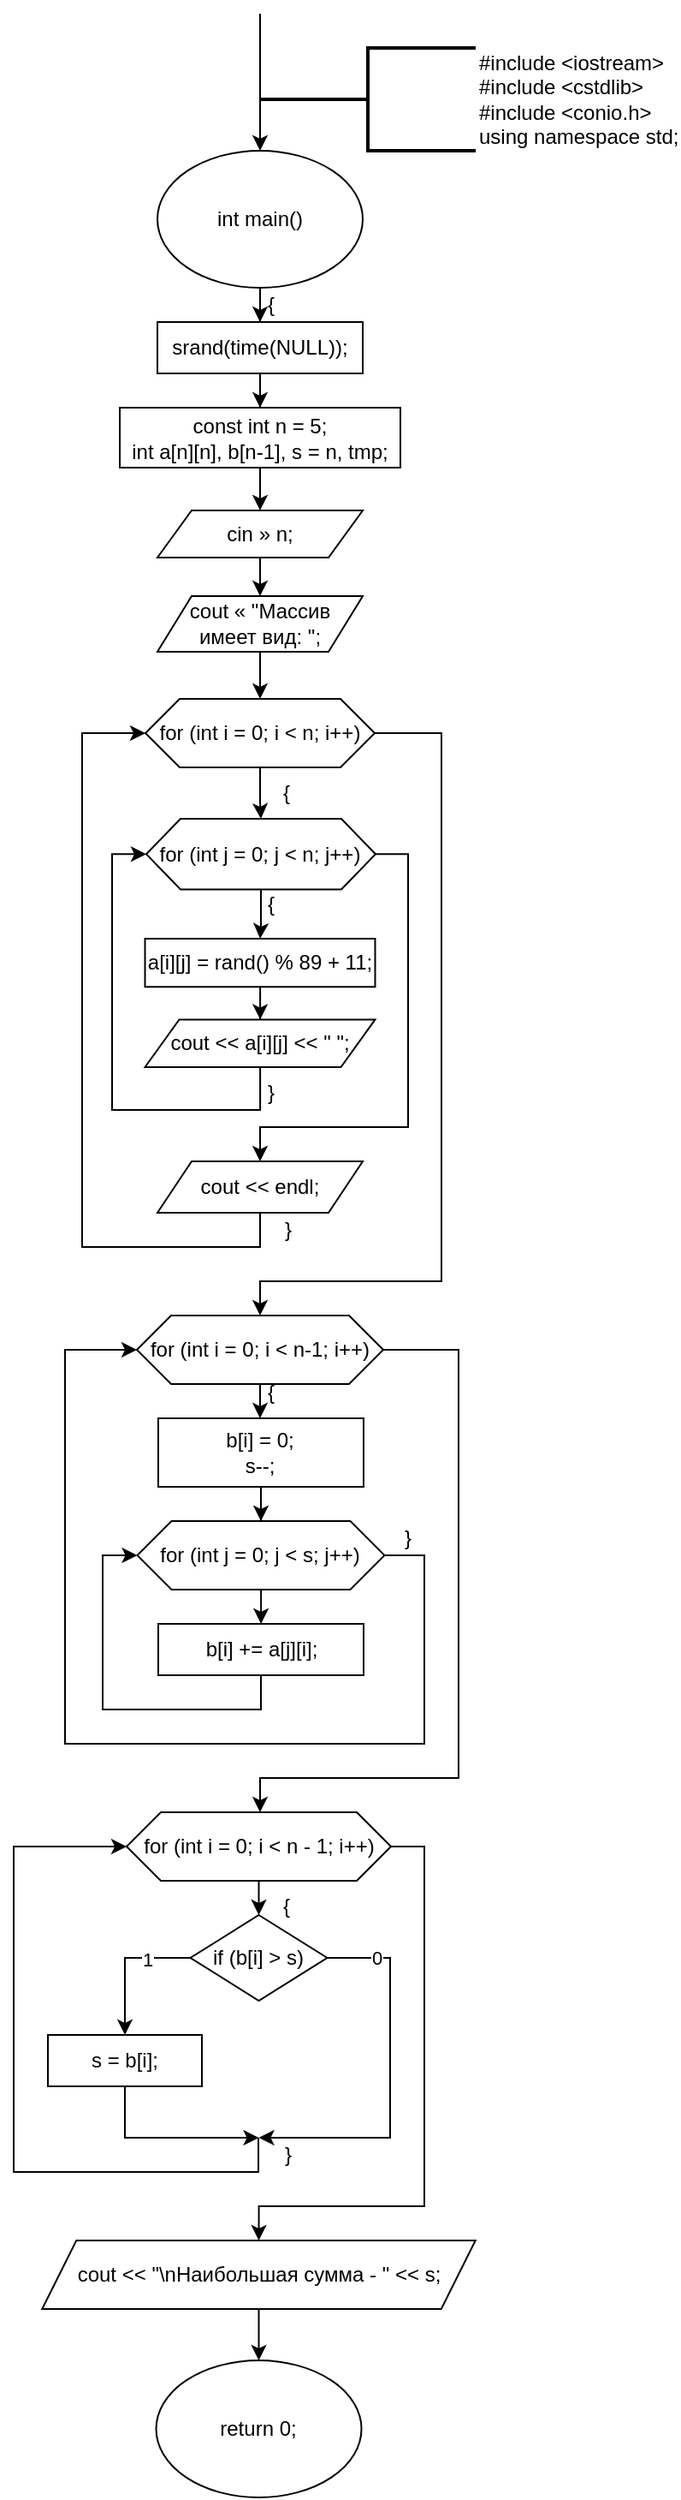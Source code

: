 <mxfile version="20.8.18" type="device"><diagram name="Страница 1" id="4q24hcVeFj39eQ6gwx61"><mxGraphModel dx="796" dy="455" grid="1" gridSize="10" guides="1" tooltips="1" connect="1" arrows="1" fold="1" page="1" pageScale="1" pageWidth="827" pageHeight="1169" math="0" shadow="0"><root><mxCell id="0"/><mxCell id="1" parent="0"/><mxCell id="_JMPxfAMt5yQpAcanKWn-5" value="" style="edgeStyle=orthogonalEdgeStyle;rounded=0;orthogonalLoop=1;jettySize=auto;html=1;" edge="1" parent="1" source="_JMPxfAMt5yQpAcanKWn-1" target="_JMPxfAMt5yQpAcanKWn-4"><mxGeometry relative="1" as="geometry"/></mxCell><mxCell id="_JMPxfAMt5yQpAcanKWn-1" value="int main()" style="ellipse;whiteSpace=wrap;html=1;" vertex="1" parent="1"><mxGeometry x="354" y="90" width="120" height="80" as="geometry"/></mxCell><mxCell id="_JMPxfAMt5yQpAcanKWn-2" value="" style="endArrow=classic;html=1;rounded=0;entryX=0.5;entryY=0;entryDx=0;entryDy=0;" edge="1" parent="1" target="_JMPxfAMt5yQpAcanKWn-1"><mxGeometry width="50" height="50" relative="1" as="geometry"><mxPoint x="414" y="10" as="sourcePoint"/><mxPoint x="440" y="390" as="targetPoint"/></mxGeometry></mxCell><mxCell id="_JMPxfAMt5yQpAcanKWn-3" value="&lt;div&gt;#include &amp;lt;iostream&amp;gt;&lt;/div&gt;&lt;div&gt;#include &amp;lt;cstdlib&amp;gt;&amp;nbsp;&lt;/div&gt;&lt;div&gt;#include &amp;lt;conio.h&amp;gt;&lt;/div&gt;&lt;div&gt;using namespace std;&lt;/div&gt;" style="strokeWidth=2;html=1;shape=mxgraph.flowchart.annotation_2;align=left;labelPosition=right;pointerEvents=1;" vertex="1" parent="1"><mxGeometry x="414" y="30" width="126" height="60" as="geometry"/></mxCell><mxCell id="_JMPxfAMt5yQpAcanKWn-7" value="" style="edgeStyle=orthogonalEdgeStyle;rounded=0;orthogonalLoop=1;jettySize=auto;html=1;" edge="1" parent="1" source="_JMPxfAMt5yQpAcanKWn-4" target="_JMPxfAMt5yQpAcanKWn-6"><mxGeometry relative="1" as="geometry"/></mxCell><mxCell id="_JMPxfAMt5yQpAcanKWn-4" value="srand(time(NULL));" style="whiteSpace=wrap;html=1;" vertex="1" parent="1"><mxGeometry x="354" y="190" width="120" height="30" as="geometry"/></mxCell><mxCell id="_JMPxfAMt5yQpAcanKWn-9" value="" style="edgeStyle=orthogonalEdgeStyle;rounded=0;orthogonalLoop=1;jettySize=auto;html=1;" edge="1" parent="1" source="_JMPxfAMt5yQpAcanKWn-6" target="_JMPxfAMt5yQpAcanKWn-8"><mxGeometry relative="1" as="geometry"/></mxCell><mxCell id="_JMPxfAMt5yQpAcanKWn-6" value="const int n = 5;&lt;br&gt;int a[n][n], b[n-1], s = n, tmp;" style="whiteSpace=wrap;html=1;" vertex="1" parent="1"><mxGeometry x="332" y="240" width="164" height="35" as="geometry"/></mxCell><mxCell id="_JMPxfAMt5yQpAcanKWn-11" value="" style="edgeStyle=orthogonalEdgeStyle;rounded=0;orthogonalLoop=1;jettySize=auto;html=1;" edge="1" parent="1" source="_JMPxfAMt5yQpAcanKWn-8" target="_JMPxfAMt5yQpAcanKWn-10"><mxGeometry relative="1" as="geometry"/></mxCell><mxCell id="_JMPxfAMt5yQpAcanKWn-8" value="cin » n;" style="shape=parallelogram;perimeter=parallelogramPerimeter;whiteSpace=wrap;html=1;fixedSize=1;" vertex="1" parent="1"><mxGeometry x="354" y="300" width="120" height="27.5" as="geometry"/></mxCell><mxCell id="_JMPxfAMt5yQpAcanKWn-13" value="" style="edgeStyle=orthogonalEdgeStyle;rounded=0;orthogonalLoop=1;jettySize=auto;html=1;" edge="1" parent="1" source="_JMPxfAMt5yQpAcanKWn-10" target="_JMPxfAMt5yQpAcanKWn-56"><mxGeometry relative="1" as="geometry"><mxPoint x="415" y="420" as="targetPoint"/></mxGeometry></mxCell><mxCell id="_JMPxfAMt5yQpAcanKWn-10" value="cout « &quot;Массив имеет вид: &quot;;" style="shape=parallelogram;perimeter=parallelogramPerimeter;whiteSpace=wrap;html=1;fixedSize=1;" vertex="1" parent="1"><mxGeometry x="354" y="350" width="120" height="32.5" as="geometry"/></mxCell><mxCell id="_JMPxfAMt5yQpAcanKWn-15" value="" style="edgeStyle=orthogonalEdgeStyle;rounded=0;orthogonalLoop=1;jettySize=auto;html=1;" edge="1" parent="1" source="_JMPxfAMt5yQpAcanKWn-12" target="_JMPxfAMt5yQpAcanKWn-14"><mxGeometry relative="1" as="geometry"/></mxCell><mxCell id="_JMPxfAMt5yQpAcanKWn-19" style="edgeStyle=orthogonalEdgeStyle;rounded=0;orthogonalLoop=1;jettySize=auto;html=1;entryX=0.5;entryY=0;entryDx=0;entryDy=0;" edge="1" parent="1" source="_JMPxfAMt5yQpAcanKWn-12" target="_JMPxfAMt5yQpAcanKWn-59"><mxGeometry relative="1" as="geometry"><mxPoint x="414.49" y="680" as="targetPoint"/><Array as="points"><mxPoint x="500.49" y="501"/><mxPoint x="500.49" y="660"/><mxPoint x="414.49" y="660"/></Array></mxGeometry></mxCell><mxCell id="_JMPxfAMt5yQpAcanKWn-12" value="for (int j = 0; j &amp;lt; n; j++)" style="shape=hexagon;perimeter=hexagonPerimeter2;whiteSpace=wrap;html=1;fixedSize=1;" vertex="1" parent="1"><mxGeometry x="347.49" y="480" width="134" height="41.25" as="geometry"/></mxCell><mxCell id="_JMPxfAMt5yQpAcanKWn-17" value="" style="edgeStyle=orthogonalEdgeStyle;rounded=0;orthogonalLoop=1;jettySize=auto;html=1;" edge="1" parent="1" source="_JMPxfAMt5yQpAcanKWn-14" target="_JMPxfAMt5yQpAcanKWn-16"><mxGeometry relative="1" as="geometry"/></mxCell><mxCell id="_JMPxfAMt5yQpAcanKWn-14" value="a[i][j] = rand() % 89 + 11;" style="whiteSpace=wrap;html=1;" vertex="1" parent="1"><mxGeometry x="346.75" y="550" width="134.49" height="28.13" as="geometry"/></mxCell><mxCell id="_JMPxfAMt5yQpAcanKWn-18" style="edgeStyle=orthogonalEdgeStyle;rounded=0;orthogonalLoop=1;jettySize=auto;html=1;entryX=0;entryY=0.5;entryDx=0;entryDy=0;" edge="1" parent="1" source="_JMPxfAMt5yQpAcanKWn-16" target="_JMPxfAMt5yQpAcanKWn-12"><mxGeometry relative="1" as="geometry"><Array as="points"><mxPoint x="414.49" y="650"/><mxPoint x="327.49" y="650"/><mxPoint x="327.49" y="501"/></Array></mxGeometry></mxCell><mxCell id="_JMPxfAMt5yQpAcanKWn-16" value="cout &amp;lt;&amp;lt; a[i][j] &amp;lt;&amp;lt; &quot; &quot;;" style="shape=parallelogram;perimeter=parallelogramPerimeter;whiteSpace=wrap;html=1;fixedSize=1;" vertex="1" parent="1"><mxGeometry x="346.75" y="597.2" width="134.49" height="27.8" as="geometry"/></mxCell><mxCell id="_JMPxfAMt5yQpAcanKWn-47" value="{" style="text;html=1;align=center;verticalAlign=middle;resizable=0;points=[];autosize=1;strokeColor=none;fillColor=none;" vertex="1" parent="1"><mxGeometry x="405" y="165" width="30" height="30" as="geometry"/></mxCell><mxCell id="_JMPxfAMt5yQpAcanKWn-48" value="{" style="text;html=1;align=center;verticalAlign=middle;resizable=0;points=[];autosize=1;strokeColor=none;fillColor=none;" vertex="1" parent="1"><mxGeometry x="405.49" y="515" width="30" height="30" as="geometry"/></mxCell><mxCell id="_JMPxfAMt5yQpAcanKWn-49" value="}" style="text;html=1;align=center;verticalAlign=middle;resizable=0;points=[];autosize=1;strokeColor=none;fillColor=none;" vertex="1" parent="1"><mxGeometry x="405.49" y="625" width="30" height="30" as="geometry"/></mxCell><mxCell id="_JMPxfAMt5yQpAcanKWn-58" style="edgeStyle=orthogonalEdgeStyle;rounded=0;orthogonalLoop=1;jettySize=auto;html=1;entryX=0.5;entryY=0;entryDx=0;entryDy=0;" edge="1" parent="1" source="_JMPxfAMt5yQpAcanKWn-56" target="_JMPxfAMt5yQpAcanKWn-12"><mxGeometry relative="1" as="geometry"/></mxCell><mxCell id="_JMPxfAMt5yQpAcanKWn-61" style="edgeStyle=orthogonalEdgeStyle;rounded=0;orthogonalLoop=1;jettySize=auto;html=1;" edge="1" parent="1" source="_JMPxfAMt5yQpAcanKWn-56" target="_JMPxfAMt5yQpAcanKWn-62"><mxGeometry relative="1" as="geometry"><mxPoint x="414" y="770" as="targetPoint"/><Array as="points"><mxPoint x="520" y="430"/><mxPoint x="520" y="750"/><mxPoint x="414" y="750"/></Array></mxGeometry></mxCell><mxCell id="_JMPxfAMt5yQpAcanKWn-56" value="for (int i = 0; i &lt; n; i++)" style="shape=hexagon;perimeter=hexagonPerimeter2;whiteSpace=wrap;html=1;fixedSize=1;" vertex="1" parent="1"><mxGeometry x="347" y="410" width="134" height="40" as="geometry"/></mxCell><mxCell id="_JMPxfAMt5yQpAcanKWn-60" style="edgeStyle=orthogonalEdgeStyle;rounded=0;orthogonalLoop=1;jettySize=auto;html=1;entryX=0;entryY=0.5;entryDx=0;entryDy=0;" edge="1" parent="1" source="_JMPxfAMt5yQpAcanKWn-59" target="_JMPxfAMt5yQpAcanKWn-56"><mxGeometry relative="1" as="geometry"><Array as="points"><mxPoint x="414" y="730"/><mxPoint x="310" y="730"/><mxPoint x="310" y="430"/></Array></mxGeometry></mxCell><mxCell id="_JMPxfAMt5yQpAcanKWn-59" value="cout &lt;&lt; endl;" style="shape=parallelogram;perimeter=parallelogramPerimeter;whiteSpace=wrap;html=1;fixedSize=1;" vertex="1" parent="1"><mxGeometry x="354" y="680" width="120" height="30" as="geometry"/></mxCell><mxCell id="_JMPxfAMt5yQpAcanKWn-65" value="" style="edgeStyle=orthogonalEdgeStyle;rounded=0;orthogonalLoop=1;jettySize=auto;html=1;" edge="1" parent="1" source="_JMPxfAMt5yQpAcanKWn-62" target="_JMPxfAMt5yQpAcanKWn-64"><mxGeometry relative="1" as="geometry"/></mxCell><mxCell id="_JMPxfAMt5yQpAcanKWn-72" style="edgeStyle=orthogonalEdgeStyle;rounded=0;orthogonalLoop=1;jettySize=auto;html=1;" edge="1" parent="1" source="_JMPxfAMt5yQpAcanKWn-62" target="_JMPxfAMt5yQpAcanKWn-73"><mxGeometry relative="1" as="geometry"><mxPoint x="414" y="1070" as="targetPoint"/><Array as="points"><mxPoint x="530" y="790"/><mxPoint x="530" y="1040"/><mxPoint x="414" y="1040"/></Array></mxGeometry></mxCell><mxCell id="_JMPxfAMt5yQpAcanKWn-62" value="for (int i = 0; i &lt; n-1; i++)" style="shape=hexagon;perimeter=hexagonPerimeter2;whiteSpace=wrap;html=1;fixedSize=1;" vertex="1" parent="1"><mxGeometry x="342" y="770" width="144" height="40" as="geometry"/></mxCell><mxCell id="_JMPxfAMt5yQpAcanKWn-67" value="" style="edgeStyle=orthogonalEdgeStyle;rounded=0;orthogonalLoop=1;jettySize=auto;html=1;entryX=0.5;entryY=0;entryDx=0;entryDy=0;" edge="1" parent="1" source="_JMPxfAMt5yQpAcanKWn-64" target="_JMPxfAMt5yQpAcanKWn-66"><mxGeometry relative="1" as="geometry"/></mxCell><mxCell id="_JMPxfAMt5yQpAcanKWn-64" value="b[i] = 0;&lt;br&gt;s--;" style="whiteSpace=wrap;html=1;" vertex="1" parent="1"><mxGeometry x="354.49" y="830" width="120" height="40" as="geometry"/></mxCell><mxCell id="_JMPxfAMt5yQpAcanKWn-69" value="" style="edgeStyle=orthogonalEdgeStyle;rounded=0;orthogonalLoop=1;jettySize=auto;html=1;" edge="1" parent="1" source="_JMPxfAMt5yQpAcanKWn-66" target="_JMPxfAMt5yQpAcanKWn-68"><mxGeometry relative="1" as="geometry"/></mxCell><mxCell id="_JMPxfAMt5yQpAcanKWn-71" style="edgeStyle=orthogonalEdgeStyle;rounded=0;orthogonalLoop=1;jettySize=auto;html=1;entryX=0;entryY=0.5;entryDx=0;entryDy=0;exitX=1;exitY=0.5;exitDx=0;exitDy=0;" edge="1" parent="1" source="_JMPxfAMt5yQpAcanKWn-66" target="_JMPxfAMt5yQpAcanKWn-62"><mxGeometry relative="1" as="geometry"><Array as="points"><mxPoint x="510" y="910"/><mxPoint x="510" y="1020"/><mxPoint x="300" y="1020"/><mxPoint x="300" y="790"/></Array></mxGeometry></mxCell><mxCell id="_JMPxfAMt5yQpAcanKWn-66" value="for (int j = 0; j &lt; s; j++)" style="shape=hexagon;perimeter=hexagonPerimeter2;whiteSpace=wrap;html=1;fixedSize=1;" vertex="1" parent="1"><mxGeometry x="342.25" y="890" width="144.49" height="40" as="geometry"/></mxCell><mxCell id="_JMPxfAMt5yQpAcanKWn-70" style="edgeStyle=orthogonalEdgeStyle;rounded=0;orthogonalLoop=1;jettySize=auto;html=1;entryX=0;entryY=0.5;entryDx=0;entryDy=0;" edge="1" parent="1" source="_JMPxfAMt5yQpAcanKWn-68" target="_JMPxfAMt5yQpAcanKWn-66"><mxGeometry relative="1" as="geometry"><Array as="points"><mxPoint x="415" y="1000"/><mxPoint x="322" y="1000"/><mxPoint x="322" y="910"/></Array></mxGeometry></mxCell><mxCell id="_JMPxfAMt5yQpAcanKWn-68" value="b[i] += a[j][i];" style="whiteSpace=wrap;html=1;" vertex="1" parent="1"><mxGeometry x="354.5" y="950" width="120" height="30" as="geometry"/></mxCell><mxCell id="_JMPxfAMt5yQpAcanKWn-75" value="" style="edgeStyle=orthogonalEdgeStyle;rounded=0;orthogonalLoop=1;jettySize=auto;html=1;" edge="1" parent="1" source="_JMPxfAMt5yQpAcanKWn-73" target="_JMPxfAMt5yQpAcanKWn-74"><mxGeometry relative="1" as="geometry"/></mxCell><mxCell id="_JMPxfAMt5yQpAcanKWn-84" style="edgeStyle=orthogonalEdgeStyle;rounded=0;orthogonalLoop=1;jettySize=auto;html=1;entryX=0.5;entryY=0;entryDx=0;entryDy=0;" edge="1" parent="1" source="_JMPxfAMt5yQpAcanKWn-73" target="_JMPxfAMt5yQpAcanKWn-86"><mxGeometry relative="1" as="geometry"><mxPoint x="413.25" y="1310" as="targetPoint"/><Array as="points"><mxPoint x="510" y="1080"/><mxPoint x="510" y="1290"/><mxPoint x="413" y="1290"/></Array></mxGeometry></mxCell><mxCell id="_JMPxfAMt5yQpAcanKWn-73" value="for (int i = 0; i &lt; n - 1; i++)" style="shape=hexagon;perimeter=hexagonPerimeter2;whiteSpace=wrap;html=1;fixedSize=1;" vertex="1" parent="1"><mxGeometry x="336" y="1060" width="154.5" height="40" as="geometry"/></mxCell><mxCell id="_JMPxfAMt5yQpAcanKWn-77" value="" style="edgeStyle=orthogonalEdgeStyle;rounded=0;orthogonalLoop=1;jettySize=auto;html=1;exitX=0;exitY=0.5;exitDx=0;exitDy=0;" edge="1" parent="1" source="_JMPxfAMt5yQpAcanKWn-74" target="_JMPxfAMt5yQpAcanKWn-76"><mxGeometry relative="1" as="geometry"/></mxCell><mxCell id="_JMPxfAMt5yQpAcanKWn-81" value="1" style="edgeLabel;html=1;align=center;verticalAlign=middle;resizable=0;points=[];" vertex="1" connectable="0" parent="_JMPxfAMt5yQpAcanKWn-77"><mxGeometry x="-0.38" y="1" relative="1" as="geometry"><mxPoint as="offset"/></mxGeometry></mxCell><mxCell id="_JMPxfAMt5yQpAcanKWn-80" style="edgeStyle=orthogonalEdgeStyle;rounded=0;orthogonalLoop=1;jettySize=auto;html=1;" edge="1" parent="1" source="_JMPxfAMt5yQpAcanKWn-74"><mxGeometry relative="1" as="geometry"><mxPoint x="413.25" y="1250" as="targetPoint"/><Array as="points"><mxPoint x="490" y="1145"/><mxPoint x="490" y="1250"/></Array></mxGeometry></mxCell><mxCell id="_JMPxfAMt5yQpAcanKWn-82" value="0" style="edgeLabel;html=1;align=center;verticalAlign=middle;resizable=0;points=[];" vertex="1" connectable="0" parent="_JMPxfAMt5yQpAcanKWn-80"><mxGeometry x="-0.74" relative="1" as="geometry"><mxPoint as="offset"/></mxGeometry></mxCell><mxCell id="_JMPxfAMt5yQpAcanKWn-83" style="edgeStyle=orthogonalEdgeStyle;rounded=0;orthogonalLoop=1;jettySize=auto;html=1;entryX=0;entryY=0.5;entryDx=0;entryDy=0;" edge="1" parent="1" target="_JMPxfAMt5yQpAcanKWn-73"><mxGeometry relative="1" as="geometry"><mxPoint x="413" y="1250" as="sourcePoint"/><Array as="points"><mxPoint x="413" y="1270"/><mxPoint x="270" y="1270"/><mxPoint x="270" y="1080"/></Array></mxGeometry></mxCell><mxCell id="_JMPxfAMt5yQpAcanKWn-74" value="if (b[i] &gt; s)" style="rhombus;whiteSpace=wrap;html=1;" vertex="1" parent="1"><mxGeometry x="373.25" y="1120" width="80" height="50" as="geometry"/></mxCell><mxCell id="_JMPxfAMt5yQpAcanKWn-78" style="edgeStyle=orthogonalEdgeStyle;rounded=0;orthogonalLoop=1;jettySize=auto;html=1;" edge="1" parent="1" source="_JMPxfAMt5yQpAcanKWn-76"><mxGeometry relative="1" as="geometry"><mxPoint x="413.25" y="1250" as="targetPoint"/><Array as="points"><mxPoint x="335" y="1250"/></Array></mxGeometry></mxCell><mxCell id="_JMPxfAMt5yQpAcanKWn-76" value="s = b[i];" style="whiteSpace=wrap;html=1;" vertex="1" parent="1"><mxGeometry x="290" y="1190" width="90" height="30" as="geometry"/></mxCell><mxCell id="_JMPxfAMt5yQpAcanKWn-88" value="" style="edgeStyle=orthogonalEdgeStyle;rounded=0;orthogonalLoop=1;jettySize=auto;html=1;" edge="1" parent="1" source="_JMPxfAMt5yQpAcanKWn-86" target="_JMPxfAMt5yQpAcanKWn-89"><mxGeometry relative="1" as="geometry"><mxPoint x="413.255" y="1410" as="targetPoint"/></mxGeometry></mxCell><mxCell id="_JMPxfAMt5yQpAcanKWn-86" value="cout &lt;&lt; &quot;\nНаибольшая сумма - &quot; &lt;&lt; s;" style="shape=parallelogram;perimeter=parallelogramPerimeter;whiteSpace=wrap;html=1;fixedSize=1;" vertex="1" parent="1"><mxGeometry x="286.63" y="1310" width="253.25" height="40" as="geometry"/></mxCell><mxCell id="_JMPxfAMt5yQpAcanKWn-89" value="return 0;" style="ellipse;whiteSpace=wrap;html=1;" vertex="1" parent="1"><mxGeometry x="353.255" y="1380" width="120" height="80" as="geometry"/></mxCell><mxCell id="_JMPxfAMt5yQpAcanKWn-90" value="{" style="text;html=1;align=center;verticalAlign=middle;resizable=0;points=[];autosize=1;strokeColor=none;fillColor=none;" vertex="1" parent="1"><mxGeometry x="414" y="1100" width="30" height="30" as="geometry"/></mxCell><mxCell id="_JMPxfAMt5yQpAcanKWn-92" value="}" style="text;html=1;align=center;verticalAlign=middle;resizable=0;points=[];autosize=1;strokeColor=none;fillColor=none;" vertex="1" parent="1"><mxGeometry x="415" y="1245" width="30" height="30" as="geometry"/></mxCell><mxCell id="_JMPxfAMt5yQpAcanKWn-93" value="{" style="text;html=1;align=center;verticalAlign=middle;resizable=0;points=[];autosize=1;strokeColor=none;fillColor=none;" vertex="1" parent="1"><mxGeometry x="405.49" y="800" width="30" height="30" as="geometry"/></mxCell><mxCell id="_JMPxfAMt5yQpAcanKWn-94" value="}" style="text;html=1;align=center;verticalAlign=middle;resizable=0;points=[];autosize=1;strokeColor=none;fillColor=none;" vertex="1" parent="1"><mxGeometry x="485" y="885" width="30" height="30" as="geometry"/></mxCell><mxCell id="_JMPxfAMt5yQpAcanKWn-95" value="{" style="text;html=1;align=center;verticalAlign=middle;resizable=0;points=[];autosize=1;strokeColor=none;fillColor=none;" vertex="1" parent="1"><mxGeometry x="414" y="450" width="30" height="30" as="geometry"/></mxCell><mxCell id="_JMPxfAMt5yQpAcanKWn-96" value="}" style="text;html=1;align=center;verticalAlign=middle;resizable=0;points=[];autosize=1;strokeColor=none;fillColor=none;" vertex="1" parent="1"><mxGeometry x="415" y="705" width="30" height="30" as="geometry"/></mxCell></root></mxGraphModel></diagram></mxfile>